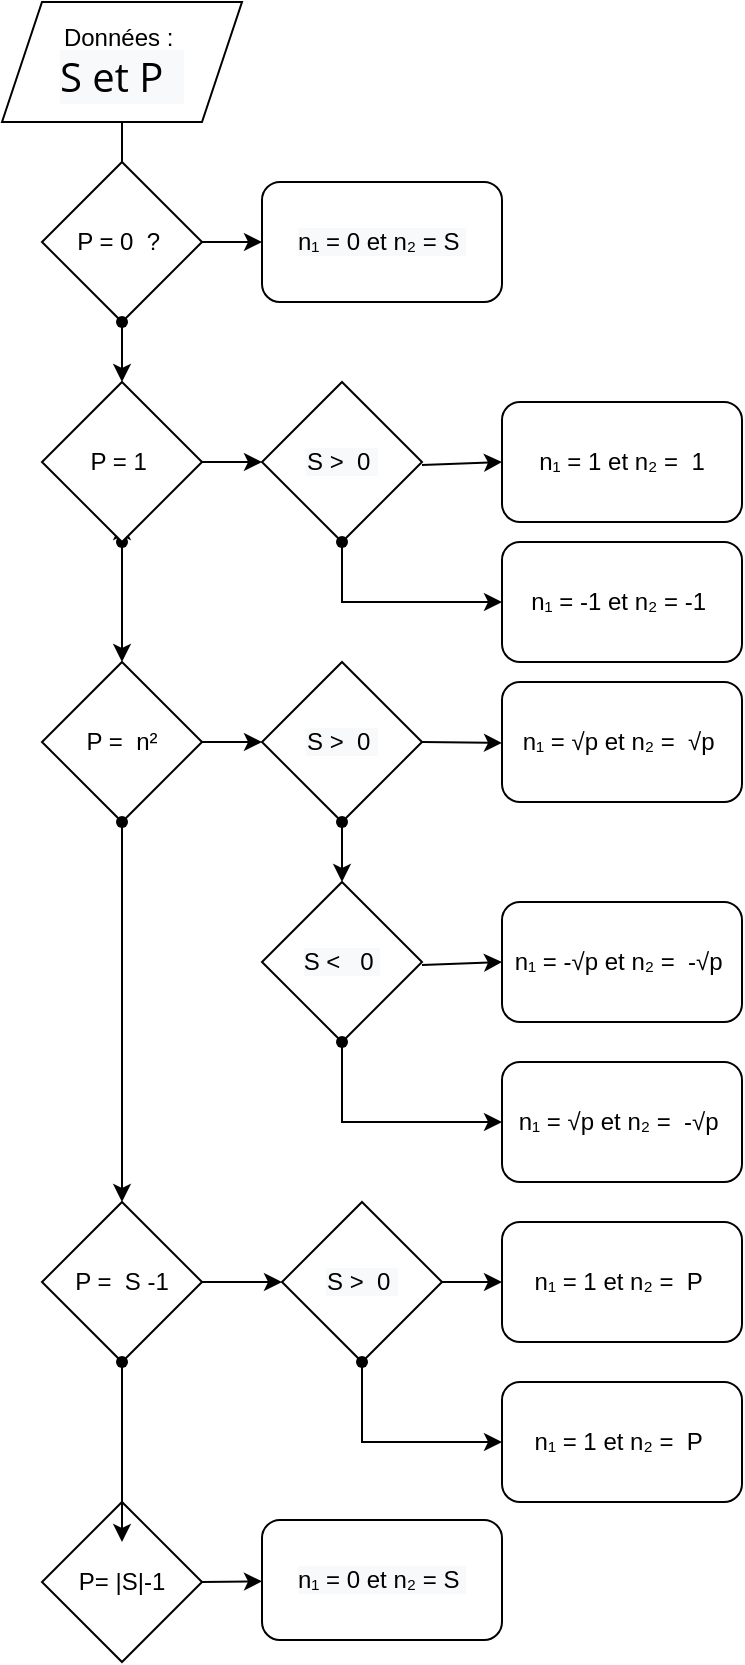<mxfile version="21.6.8" type="github">
  <diagram name="Page-1" id="oXkhcKXqqHTmxrn9fmlG">
    <mxGraphModel dx="883" dy="760" grid="1" gridSize="10" guides="1" tooltips="1" connect="1" arrows="1" fold="1" page="1" pageScale="1" pageWidth="827" pageHeight="1169" math="0" shadow="0">
      <root>
        <mxCell id="0" />
        <mxCell id="1" parent="0" />
        <mxCell id="xhGbVaQIMAE0yXhCrkGo-1" value="Données :&amp;nbsp;&lt;br style=&quot;box-sizing: content-box; -webkit-font-smoothing: antialiased; font-family: &amp;quot;Open Sans&amp;quot;, &amp;quot;VP Default&amp;quot;; font-size: 20px; background-color: rgb(248, 249, 250);&quot;&gt;&lt;span style=&quot;font-family: &amp;quot;Open Sans&amp;quot;, &amp;quot;VP Default&amp;quot;; font-size: 20px; background-color: rgb(248, 249, 250);&quot;&gt;S et P&amp;nbsp;&amp;nbsp;&lt;/span&gt;" style="shape=parallelogram;perimeter=parallelogramPerimeter;whiteSpace=wrap;html=1;fixedSize=1;" vertex="1" parent="1">
          <mxGeometry x="350" y="410" width="120" height="60" as="geometry" />
        </mxCell>
        <mxCell id="xhGbVaQIMAE0yXhCrkGo-2" value="" style="endArrow=classic;html=1;rounded=0;exitX=0.5;exitY=1;exitDx=0;exitDy=0;" edge="1" parent="1" source="xhGbVaQIMAE0yXhCrkGo-1">
          <mxGeometry width="50" height="50" relative="1" as="geometry">
            <mxPoint x="390" y="460" as="sourcePoint" />
            <mxPoint x="410" y="510" as="targetPoint" />
          </mxGeometry>
        </mxCell>
        <mxCell id="xhGbVaQIMAE0yXhCrkGo-3" value="P = 0&amp;nbsp; ?&amp;nbsp;" style="rhombus;whiteSpace=wrap;html=1;" vertex="1" parent="1">
          <mxGeometry x="370" y="490" width="80" height="80" as="geometry" />
        </mxCell>
        <mxCell id="xhGbVaQIMAE0yXhCrkGo-4" value="" style="endArrow=classic;html=1;rounded=0;exitDx=0;exitDy=0;" edge="1" parent="1" source="xhGbVaQIMAE0yXhCrkGo-7">
          <mxGeometry width="50" height="50" relative="1" as="geometry">
            <mxPoint x="400" y="710" as="sourcePoint" />
            <mxPoint x="410" y="670" as="targetPoint" />
          </mxGeometry>
        </mxCell>
        <mxCell id="xhGbVaQIMAE0yXhCrkGo-5" value="" style="endArrow=classic;html=1;rounded=0;exitX=1;exitY=0.5;exitDx=0;exitDy=0;" edge="1" parent="1" source="xhGbVaQIMAE0yXhCrkGo-3" target="xhGbVaQIMAE0yXhCrkGo-6">
          <mxGeometry width="50" height="50" relative="1" as="geometry">
            <mxPoint x="390" y="650" as="sourcePoint" />
            <mxPoint x="600" y="540" as="targetPoint" />
          </mxGeometry>
        </mxCell>
        <mxCell id="xhGbVaQIMAE0yXhCrkGo-6" value="&lt;span style=&quot;color: rgb(0, 0, 0); font-family: Helvetica, &amp;quot;VP Default&amp;quot;; font-size: 12px; font-style: normal; font-variant-ligatures: normal; font-variant-caps: normal; font-weight: 400; letter-spacing: normal; orphans: 2; text-align: center; text-indent: 0px; text-transform: none; widows: 2; word-spacing: 0px; -webkit-text-stroke-width: 0px; background-color: rgb(248, 249, 250); text-decoration-thickness: initial; text-decoration-style: initial; text-decoration-color: initial; float: none; display: inline !important;&quot;&gt;n₁ = 0 et n₂ = S&amp;nbsp;&lt;/span&gt;" style="rounded=1;whiteSpace=wrap;html=1;" vertex="1" parent="1">
          <mxGeometry x="480" y="500" width="120" height="60" as="geometry" />
        </mxCell>
        <mxCell id="xhGbVaQIMAE0yXhCrkGo-8" value="" style="endArrow=classic;html=1;rounded=0;exitX=1;exitY=0.5;exitDx=0;exitDy=0;" edge="1" parent="1" source="xhGbVaQIMAE0yXhCrkGo-7" target="xhGbVaQIMAE0yXhCrkGo-9">
          <mxGeometry width="50" height="50" relative="1" as="geometry">
            <mxPoint x="520" y="650" as="sourcePoint" />
            <mxPoint x="520" y="710" as="targetPoint" />
          </mxGeometry>
        </mxCell>
        <mxCell id="xhGbVaQIMAE0yXhCrkGo-9" value="&lt;meta charset=&quot;utf-8&quot;&gt;&lt;span style=&quot;color: rgb(0, 0, 0); font-family: Helvetica, &amp;quot;VP Default&amp;quot;; font-size: 12px; font-style: normal; font-variant-ligatures: normal; font-variant-caps: normal; font-weight: 400; letter-spacing: normal; orphans: 2; text-align: center; text-indent: 0px; text-transform: none; widows: 2; word-spacing: 0px; -webkit-text-stroke-width: 0px; background-color: rgb(248, 249, 250); text-decoration-thickness: initial; text-decoration-style: initial; text-decoration-color: initial; float: none; display: inline !important;&quot;&gt;S &amp;gt;&amp;nbsp; 0&amp;nbsp;&lt;/span&gt;" style="rhombus;whiteSpace=wrap;html=1;" vertex="1" parent="1">
          <mxGeometry x="480" y="600" width="80" height="80" as="geometry" />
        </mxCell>
        <mxCell id="xhGbVaQIMAE0yXhCrkGo-10" value="" style="shape=waypoint;sketch=0;fillStyle=solid;size=6;pointerEvents=1;points=[];fillColor=none;resizable=0;rotatable=0;perimeter=centerPerimeter;snapToPoint=1;" vertex="1" parent="1">
          <mxGeometry x="510" y="670" width="20" height="20" as="geometry" />
        </mxCell>
        <mxCell id="xhGbVaQIMAE0yXhCrkGo-13" value="" style="endArrow=classic;html=1;rounded=0;exitDx=0;exitDy=0;" edge="1" parent="1" source="xhGbVaQIMAE0yXhCrkGo-18">
          <mxGeometry width="50" height="50" relative="1" as="geometry">
            <mxPoint x="410" y="740" as="sourcePoint" />
            <mxPoint x="409.5" y="815" as="targetPoint" />
            <Array as="points">
              <mxPoint x="410" y="790" />
            </Array>
          </mxGeometry>
        </mxCell>
        <mxCell id="xhGbVaQIMAE0yXhCrkGo-14" value="n₁ = 1 et n₂ =&amp;nbsp; 1" style="rounded=1;whiteSpace=wrap;html=1;" vertex="1" parent="1">
          <mxGeometry x="600" y="610" width="120" height="60" as="geometry" />
        </mxCell>
        <mxCell id="xhGbVaQIMAE0yXhCrkGo-15" value="" style="endArrow=classic;html=1;rounded=0;exitX=1;exitY=0.5;exitDx=0;exitDy=0;entryX=0;entryY=0.5;entryDx=0;entryDy=0;" edge="1" parent="1" target="xhGbVaQIMAE0yXhCrkGo-14">
          <mxGeometry width="50" height="50" relative="1" as="geometry">
            <mxPoint x="560" y="641.5" as="sourcePoint" />
            <mxPoint x="600" y="650" as="targetPoint" />
          </mxGeometry>
        </mxCell>
        <mxCell id="xhGbVaQIMAE0yXhCrkGo-16" value="n₁ = -1 et n₂ = -1&amp;nbsp;" style="rounded=1;whiteSpace=wrap;html=1;" vertex="1" parent="1">
          <mxGeometry x="600" y="680" width="120" height="60" as="geometry" />
        </mxCell>
        <mxCell id="xhGbVaQIMAE0yXhCrkGo-17" value="" style="endArrow=classic;html=1;rounded=0;exitX=1;exitY=0.5;exitDx=0;exitDy=0;entryX=0;entryY=0.5;entryDx=0;entryDy=0;" edge="1" parent="1" target="xhGbVaQIMAE0yXhCrkGo-16">
          <mxGeometry width="50" height="50" relative="1" as="geometry">
            <mxPoint x="520" y="681.5" as="sourcePoint" />
            <mxPoint x="610" y="678.5" as="targetPoint" />
            <Array as="points">
              <mxPoint x="520" y="710" />
            </Array>
          </mxGeometry>
        </mxCell>
        <mxCell id="xhGbVaQIMAE0yXhCrkGo-19" value="" style="shape=waypoint;sketch=0;fillStyle=solid;size=6;pointerEvents=1;points=[];fillColor=none;resizable=0;rotatable=0;perimeter=centerPerimeter;snapToPoint=1;" vertex="1" parent="1">
          <mxGeometry x="400" y="670" width="20" height="20" as="geometry" />
        </mxCell>
        <mxCell id="xhGbVaQIMAE0yXhCrkGo-21" value="" style="endArrow=classic;html=1;rounded=0;exitX=1;exitY=0.5;exitDx=0;exitDy=0;" edge="1" parent="1" target="xhGbVaQIMAE0yXhCrkGo-22" source="xhGbVaQIMAE0yXhCrkGo-18">
          <mxGeometry width="50" height="50" relative="1" as="geometry">
            <mxPoint x="450" y="850" as="sourcePoint" />
            <mxPoint x="520" y="890" as="targetPoint" />
          </mxGeometry>
        </mxCell>
        <mxCell id="xhGbVaQIMAE0yXhCrkGo-22" value="&lt;meta charset=&quot;utf-8&quot;&gt;&lt;span style=&quot;color: rgb(0, 0, 0); font-family: Helvetica, &amp;quot;VP Default&amp;quot;; font-size: 12px; font-style: normal; font-variant-ligatures: normal; font-variant-caps: normal; font-weight: 400; letter-spacing: normal; orphans: 2; text-align: center; text-indent: 0px; text-transform: none; widows: 2; word-spacing: 0px; -webkit-text-stroke-width: 0px; background-color: rgb(248, 249, 250); text-decoration-thickness: initial; text-decoration-style: initial; text-decoration-color: initial; float: none; display: inline !important;&quot;&gt;S &amp;gt;&amp;nbsp; 0&amp;nbsp;&lt;/span&gt;" style="rhombus;whiteSpace=wrap;html=1;" vertex="1" parent="1">
          <mxGeometry x="480" y="740" width="80" height="80" as="geometry" />
        </mxCell>
        <mxCell id="xhGbVaQIMAE0yXhCrkGo-23" value="" style="shape=waypoint;sketch=0;fillStyle=solid;size=6;pointerEvents=1;points=[];fillColor=none;resizable=0;rotatable=0;perimeter=centerPerimeter;snapToPoint=1;" vertex="1" parent="1">
          <mxGeometry x="510" y="810" width="20" height="20" as="geometry" />
        </mxCell>
        <mxCell id="xhGbVaQIMAE0yXhCrkGo-24" value="n₁ = √p et n₂ =&amp;nbsp; √p&amp;nbsp;" style="rounded=1;whiteSpace=wrap;html=1;" vertex="1" parent="1">
          <mxGeometry x="600" y="750" width="120" height="60" as="geometry" />
        </mxCell>
        <mxCell id="xhGbVaQIMAE0yXhCrkGo-25" value="" style="endArrow=classic;html=1;rounded=0;exitX=1;exitY=0.5;exitDx=0;exitDy=0;" edge="1" parent="1">
          <mxGeometry width="50" height="50" relative="1" as="geometry">
            <mxPoint x="560" y="780" as="sourcePoint" />
            <mxPoint x="600" y="780.5" as="targetPoint" />
          </mxGeometry>
        </mxCell>
        <mxCell id="xhGbVaQIMAE0yXhCrkGo-26" value="n₁ = -√p et n₂ =&amp;nbsp; -√p&amp;nbsp;" style="rounded=1;whiteSpace=wrap;html=1;" vertex="1" parent="1">
          <mxGeometry x="600" y="860" width="120" height="60" as="geometry" />
        </mxCell>
        <mxCell id="xhGbVaQIMAE0yXhCrkGo-34" value="&lt;span style=&quot;color: rgb(0, 0, 0); font-family: Helvetica, &amp;quot;VP Default&amp;quot;; font-size: 12px; font-style: normal; font-variant-ligatures: normal; font-variant-caps: normal; font-weight: 400; letter-spacing: normal; orphans: 2; text-align: center; text-indent: 0px; text-transform: none; widows: 2; word-spacing: 0px; -webkit-text-stroke-width: 0px; background-color: rgb(248, 249, 250); text-decoration-thickness: initial; text-decoration-style: initial; text-decoration-color: initial; float: none; display: inline !important;&quot;&gt;S &amp;lt;&amp;nbsp;&amp;nbsp; 0&amp;nbsp;&lt;/span&gt;" style="rhombus;whiteSpace=wrap;html=1;" vertex="1" parent="1">
          <mxGeometry x="480" y="850" width="80" height="80" as="geometry" />
        </mxCell>
        <mxCell id="xhGbVaQIMAE0yXhCrkGo-35" value="" style="shape=waypoint;sketch=0;fillStyle=solid;size=6;pointerEvents=1;points=[];fillColor=none;resizable=0;rotatable=0;perimeter=centerPerimeter;snapToPoint=1;" vertex="1" parent="1">
          <mxGeometry x="510" y="920" width="20" height="20" as="geometry" />
        </mxCell>
        <mxCell id="xhGbVaQIMAE0yXhCrkGo-36" value="n₁ = √p et n₂ =&amp;nbsp; -√p&amp;nbsp;" style="rounded=1;whiteSpace=wrap;html=1;" vertex="1" parent="1">
          <mxGeometry x="600" y="940" width="120" height="60" as="geometry" />
        </mxCell>
        <mxCell id="xhGbVaQIMAE0yXhCrkGo-37" value="" style="endArrow=classic;html=1;rounded=0;exitX=1;exitY=0.5;exitDx=0;exitDy=0;entryX=0.5;entryY=0;entryDx=0;entryDy=0;" edge="1" parent="1" target="xhGbVaQIMAE0yXhCrkGo-34">
          <mxGeometry width="50" height="50" relative="1" as="geometry">
            <mxPoint x="520" y="820" as="sourcePoint" />
            <mxPoint x="530" y="870" as="targetPoint" />
          </mxGeometry>
        </mxCell>
        <mxCell id="xhGbVaQIMAE0yXhCrkGo-38" value="" style="endArrow=classic;html=1;rounded=0;exitX=1;exitY=0.5;exitDx=0;exitDy=0;entryX=0;entryY=0.5;entryDx=0;entryDy=0;" edge="1" parent="1" target="xhGbVaQIMAE0yXhCrkGo-26">
          <mxGeometry width="50" height="50" relative="1" as="geometry">
            <mxPoint x="560" y="891.5" as="sourcePoint" />
            <mxPoint x="650" y="888.5" as="targetPoint" />
          </mxGeometry>
        </mxCell>
        <mxCell id="xhGbVaQIMAE0yXhCrkGo-7" value="P = 1&amp;nbsp;" style="rhombus;whiteSpace=wrap;html=1;" vertex="1" parent="1">
          <mxGeometry x="370" y="600" width="80" height="80" as="geometry" />
        </mxCell>
        <mxCell id="xhGbVaQIMAE0yXhCrkGo-46" value="" style="endArrow=classic;html=1;rounded=0;exitDx=0;exitDy=0;entryX=0.5;entryY=0;entryDx=0;entryDy=0;" edge="1" parent="1" source="xhGbVaQIMAE0yXhCrkGo-47" target="xhGbVaQIMAE0yXhCrkGo-7">
          <mxGeometry width="50" height="50" relative="1" as="geometry">
            <mxPoint x="400" y="550" as="sourcePoint" />
            <mxPoint x="450" y="500" as="targetPoint" />
          </mxGeometry>
        </mxCell>
        <mxCell id="xhGbVaQIMAE0yXhCrkGo-48" value="" style="endArrow=classic;html=1;rounded=0;exitX=0.5;exitY=1;exitDx=0;exitDy=0;entryDx=0;entryDy=0;" edge="1" parent="1" source="xhGbVaQIMAE0yXhCrkGo-3" target="xhGbVaQIMAE0yXhCrkGo-47">
          <mxGeometry width="50" height="50" relative="1" as="geometry">
            <mxPoint x="410" y="570" as="sourcePoint" />
            <mxPoint x="410" y="600" as="targetPoint" />
          </mxGeometry>
        </mxCell>
        <mxCell id="xhGbVaQIMAE0yXhCrkGo-47" value="" style="shape=waypoint;sketch=0;fillStyle=solid;size=6;pointerEvents=1;points=[];fillColor=none;resizable=0;rotatable=0;perimeter=centerPerimeter;snapToPoint=1;" vertex="1" parent="1">
          <mxGeometry x="400" y="560" width="20" height="20" as="geometry" />
        </mxCell>
        <mxCell id="xhGbVaQIMAE0yXhCrkGo-49" value="" style="endArrow=classic;html=1;rounded=0;exitDx=0;exitDy=0;" edge="1" parent="1" source="xhGbVaQIMAE0yXhCrkGo-19" target="xhGbVaQIMAE0yXhCrkGo-18">
          <mxGeometry width="50" height="50" relative="1" as="geometry">
            <mxPoint x="410" y="680" as="sourcePoint" />
            <mxPoint x="409.5" y="825" as="targetPoint" />
            <Array as="points" />
          </mxGeometry>
        </mxCell>
        <mxCell id="xhGbVaQIMAE0yXhCrkGo-18" value="P =&amp;nbsp; n²" style="rhombus;whiteSpace=wrap;html=1;" vertex="1" parent="1">
          <mxGeometry x="370" y="740" width="80" height="80" as="geometry" />
        </mxCell>
        <mxCell id="xhGbVaQIMAE0yXhCrkGo-52" value="" style="endArrow=classic;html=1;rounded=0;exitX=1;exitY=0.5;exitDx=0;exitDy=0;" edge="1" parent="1" source="xhGbVaQIMAE0yXhCrkGo-64" target="xhGbVaQIMAE0yXhCrkGo-53">
          <mxGeometry width="50" height="50" relative="1" as="geometry">
            <mxPoint x="450" y="1140" as="sourcePoint" />
            <mxPoint x="520" y="1180" as="targetPoint" />
          </mxGeometry>
        </mxCell>
        <mxCell id="xhGbVaQIMAE0yXhCrkGo-53" value="&lt;meta charset=&quot;utf-8&quot;&gt;&lt;span style=&quot;color: rgb(0, 0, 0); font-family: Helvetica, &amp;quot;VP Default&amp;quot;; font-size: 12px; font-style: normal; font-variant-ligatures: normal; font-variant-caps: normal; font-weight: 400; letter-spacing: normal; orphans: 2; text-align: center; text-indent: 0px; text-transform: none; widows: 2; word-spacing: 0px; -webkit-text-stroke-width: 0px; background-color: rgb(248, 249, 250); text-decoration-thickness: initial; text-decoration-style: initial; text-decoration-color: initial; float: none; display: inline !important;&quot;&gt;S &amp;gt;&amp;nbsp; 0&amp;nbsp;&lt;/span&gt;" style="rhombus;whiteSpace=wrap;html=1;" vertex="1" parent="1">
          <mxGeometry x="490" y="1010" width="80" height="80" as="geometry" />
        </mxCell>
        <mxCell id="xhGbVaQIMAE0yXhCrkGo-55" value="n₁ = 1 et n₂ =&amp;nbsp; P&amp;nbsp;" style="rounded=1;whiteSpace=wrap;html=1;" vertex="1" parent="1">
          <mxGeometry x="600" y="1020" width="120" height="60" as="geometry" />
        </mxCell>
        <mxCell id="xhGbVaQIMAE0yXhCrkGo-56" value="" style="endArrow=classic;html=1;rounded=0;" edge="1" parent="1">
          <mxGeometry width="50" height="50" relative="1" as="geometry">
            <mxPoint x="570" y="1050" as="sourcePoint" />
            <mxPoint x="600" y="1050" as="targetPoint" />
          </mxGeometry>
        </mxCell>
        <mxCell id="xhGbVaQIMAE0yXhCrkGo-57" value="n₁ = 1 et n₂ =&amp;nbsp; P&amp;nbsp;" style="rounded=1;whiteSpace=wrap;html=1;" vertex="1" parent="1">
          <mxGeometry x="600" y="1100" width="120" height="60" as="geometry" />
        </mxCell>
        <mxCell id="xhGbVaQIMAE0yXhCrkGo-61" value="" style="endArrow=classic;html=1;rounded=0;exitDx=0;exitDy=0;entryX=0;entryY=0.5;entryDx=0;entryDy=0;" edge="1" parent="1" target="xhGbVaQIMAE0yXhCrkGo-57" source="xhGbVaQIMAE0yXhCrkGo-54">
          <mxGeometry width="50" height="50" relative="1" as="geometry">
            <mxPoint x="520" y="1110" as="sourcePoint" />
            <mxPoint x="520" y="1140" as="targetPoint" />
            <Array as="points">
              <mxPoint x="530" y="1130" />
            </Array>
          </mxGeometry>
        </mxCell>
        <mxCell id="xhGbVaQIMAE0yXhCrkGo-64" value="P =&amp;nbsp; S -1" style="rhombus;whiteSpace=wrap;html=1;" vertex="1" parent="1">
          <mxGeometry x="370" y="1010" width="80" height="80" as="geometry" />
        </mxCell>
        <mxCell id="xhGbVaQIMAE0yXhCrkGo-65" value="" style="endArrow=classic;html=1;rounded=0;exitDx=0;exitDy=0;entryX=0.5;entryY=0;entryDx=0;entryDy=0;" edge="1" parent="1" source="xhGbVaQIMAE0yXhCrkGo-66" target="xhGbVaQIMAE0yXhCrkGo-64">
          <mxGeometry width="50" height="50" relative="1" as="geometry">
            <mxPoint x="409.5" y="830" as="sourcePoint" />
            <mxPoint x="410" y="1010" as="targetPoint" />
            <Array as="points" />
          </mxGeometry>
        </mxCell>
        <mxCell id="xhGbVaQIMAE0yXhCrkGo-67" value="" style="endArrow=classic;html=1;rounded=0;exitDx=0;exitDy=0;entryDx=0;entryDy=0;" edge="1" parent="1" target="xhGbVaQIMAE0yXhCrkGo-66">
          <mxGeometry width="50" height="50" relative="1" as="geometry">
            <mxPoint x="409.5" y="820" as="sourcePoint" />
            <mxPoint x="410" y="1020" as="targetPoint" />
            <Array as="points" />
          </mxGeometry>
        </mxCell>
        <mxCell id="xhGbVaQIMAE0yXhCrkGo-66" value="" style="shape=waypoint;sketch=0;fillStyle=solid;size=6;pointerEvents=1;points=[];fillColor=none;resizable=0;rotatable=0;perimeter=centerPerimeter;snapToPoint=1;" vertex="1" parent="1">
          <mxGeometry x="400" y="810" width="20" height="20" as="geometry" />
        </mxCell>
        <mxCell id="xhGbVaQIMAE0yXhCrkGo-70" value="P= |S|-1" style="rhombus;whiteSpace=wrap;html=1;" vertex="1" parent="1">
          <mxGeometry x="370" y="1160" width="80" height="80" as="geometry" />
        </mxCell>
        <mxCell id="xhGbVaQIMAE0yXhCrkGo-71" value="" style="endArrow=classic;html=1;rounded=0;exitX=1;exitY=0.5;exitDx=0;exitDy=0;" edge="1" parent="1" source="xhGbVaQIMAE0yXhCrkGo-70" target="xhGbVaQIMAE0yXhCrkGo-72">
          <mxGeometry width="50" height="50" relative="1" as="geometry">
            <mxPoint x="390" y="1340" as="sourcePoint" />
            <mxPoint x="600" y="1230" as="targetPoint" />
          </mxGeometry>
        </mxCell>
        <mxCell id="xhGbVaQIMAE0yXhCrkGo-72" value="&lt;span style=&quot;color: rgb(0, 0, 0); font-family: Helvetica, &amp;quot;VP Default&amp;quot;; font-size: 12px; font-style: normal; font-variant-ligatures: normal; font-variant-caps: normal; font-weight: 400; letter-spacing: normal; orphans: 2; text-align: center; text-indent: 0px; text-transform: none; widows: 2; word-spacing: 0px; -webkit-text-stroke-width: 0px; background-color: rgb(248, 249, 250); text-decoration-thickness: initial; text-decoration-style: initial; text-decoration-color: initial; float: none; display: inline !important;&quot;&gt;n₁ = 0 et n₂ = S&amp;nbsp;&lt;/span&gt;" style="rounded=1;whiteSpace=wrap;html=1;" vertex="1" parent="1">
          <mxGeometry x="480" y="1169" width="120" height="60" as="geometry" />
        </mxCell>
        <mxCell id="xhGbVaQIMAE0yXhCrkGo-75" value="" style="endArrow=classic;html=1;rounded=0;" edge="1" parent="1" source="xhGbVaQIMAE0yXhCrkGo-82">
          <mxGeometry width="50" height="50" relative="1" as="geometry">
            <mxPoint x="413" y="1110" as="sourcePoint" />
            <mxPoint x="410" y="1180" as="targetPoint" />
            <Array as="points" />
          </mxGeometry>
        </mxCell>
        <mxCell id="xhGbVaQIMAE0yXhCrkGo-79" value="" style="endArrow=classic;html=1;rounded=0;entryX=0;entryY=0.5;entryDx=0;entryDy=0;" edge="1" parent="1" target="xhGbVaQIMAE0yXhCrkGo-36">
          <mxGeometry width="50" height="50" relative="1" as="geometry">
            <mxPoint x="520" y="930" as="sourcePoint" />
            <mxPoint x="570" y="880" as="targetPoint" />
            <Array as="points">
              <mxPoint x="520" y="970" />
            </Array>
          </mxGeometry>
        </mxCell>
        <mxCell id="xhGbVaQIMAE0yXhCrkGo-81" value="" style="endArrow=classic;html=1;rounded=0;exitX=0.5;exitY=1;exitDx=0;exitDy=0;entryDx=0;entryDy=0;" edge="1" parent="1" source="xhGbVaQIMAE0yXhCrkGo-53" target="xhGbVaQIMAE0yXhCrkGo-54">
          <mxGeometry width="50" height="50" relative="1" as="geometry">
            <mxPoint x="530" y="1090" as="sourcePoint" />
            <mxPoint x="590" y="1150" as="targetPoint" />
            <Array as="points" />
          </mxGeometry>
        </mxCell>
        <mxCell id="xhGbVaQIMAE0yXhCrkGo-54" value="" style="shape=waypoint;sketch=0;fillStyle=solid;size=6;pointerEvents=1;points=[];fillColor=none;resizable=0;rotatable=0;perimeter=centerPerimeter;snapToPoint=1;" vertex="1" parent="1">
          <mxGeometry x="520" y="1080" width="20" height="20" as="geometry" />
        </mxCell>
        <mxCell id="xhGbVaQIMAE0yXhCrkGo-82" value="" style="shape=waypoint;sketch=0;fillStyle=solid;size=6;pointerEvents=1;points=[];fillColor=none;resizable=0;rotatable=0;perimeter=centerPerimeter;snapToPoint=1;" vertex="1" parent="1">
          <mxGeometry x="400" y="1080" width="20" height="20" as="geometry" />
        </mxCell>
      </root>
    </mxGraphModel>
  </diagram>
</mxfile>

